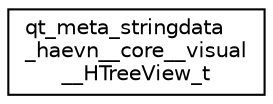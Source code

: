 digraph "Graphical Class Hierarchy"
{
 // LATEX_PDF_SIZE
  edge [fontname="Helvetica",fontsize="10",labelfontname="Helvetica",labelfontsize="10"];
  node [fontname="Helvetica",fontsize="10",shape=record];
  rankdir="LR";
  Node0 [label="qt_meta_stringdata\l_haevn__core__visual\l__HTreeView_t",height=0.2,width=0.4,color="black", fillcolor="white", style="filled",URL="$structqt__meta__stringdata__haevn____core____visual_____h_tree_view__t.html",tooltip=" "];
}
